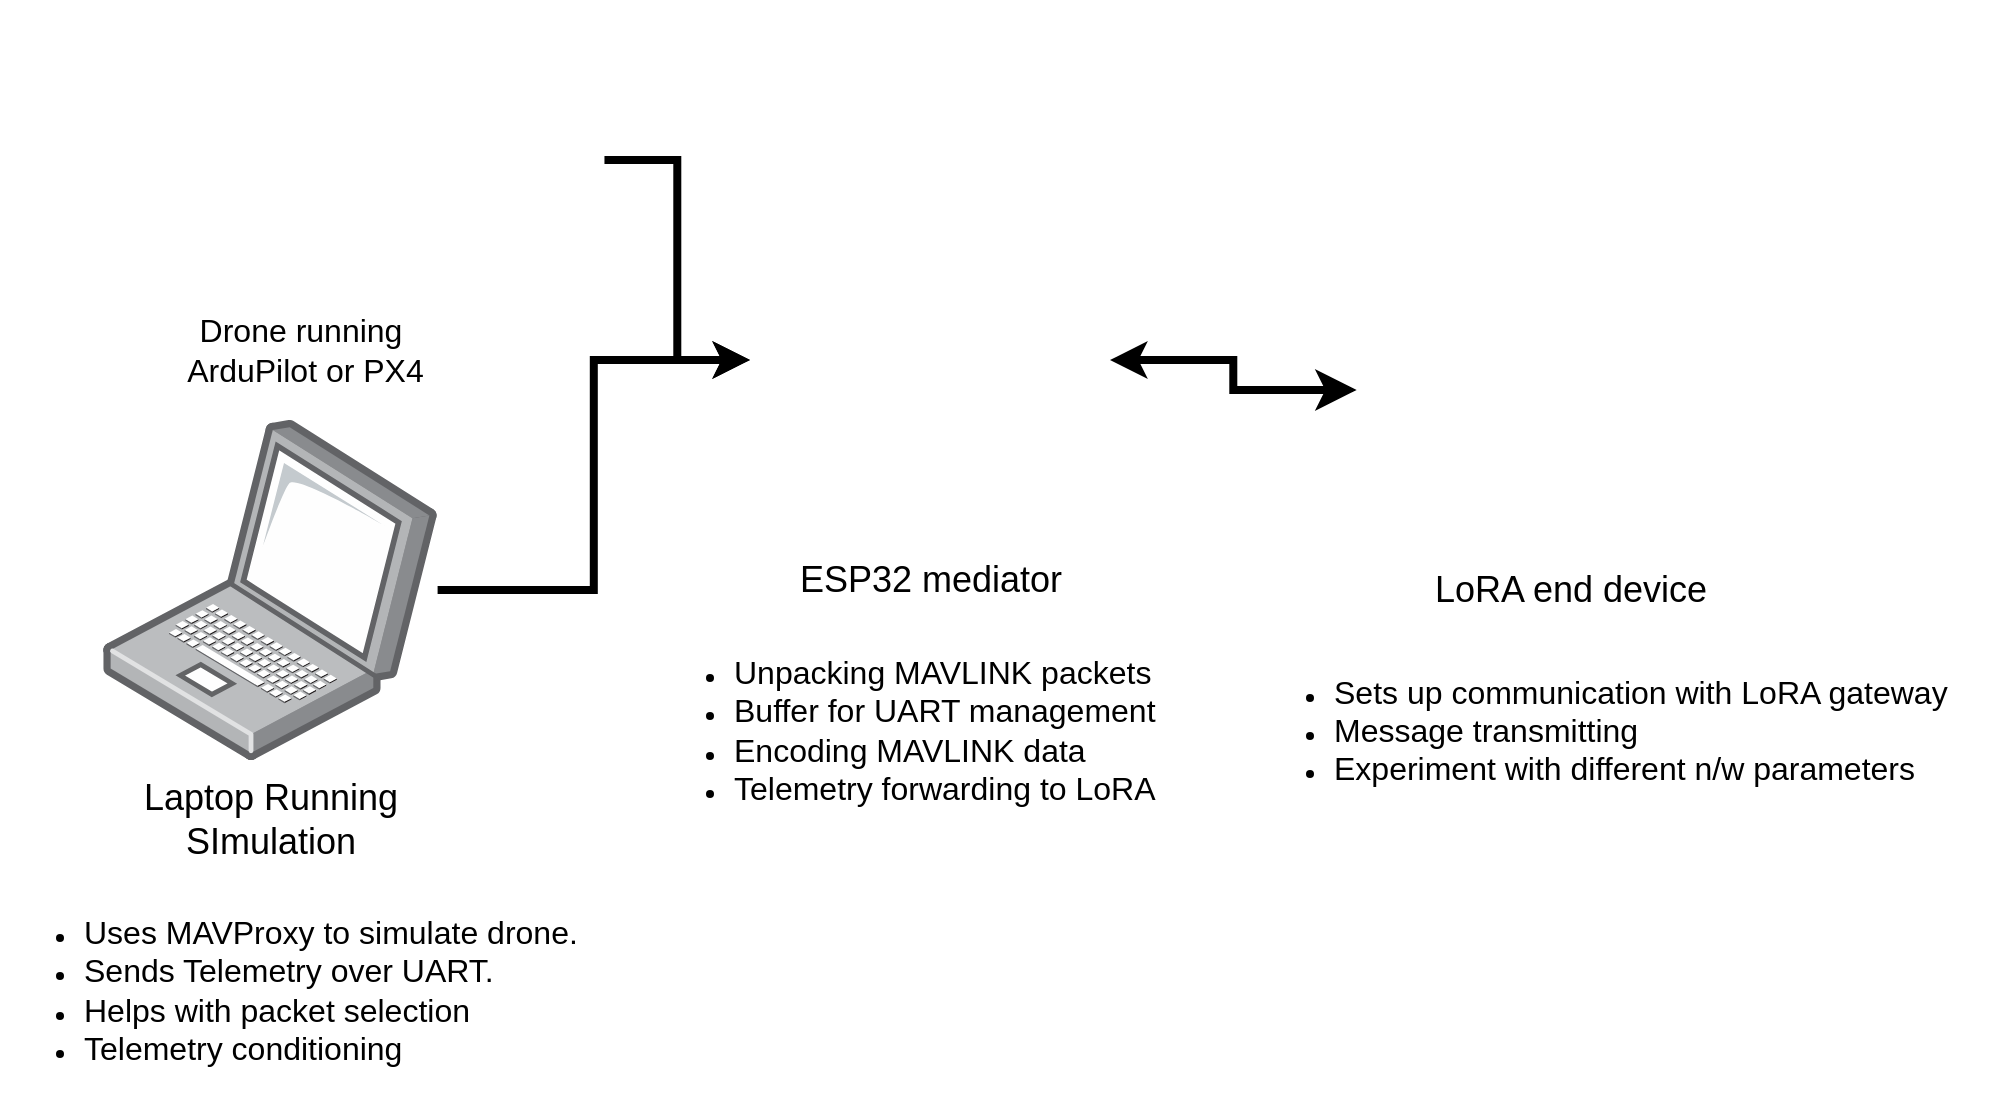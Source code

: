 <mxfile version="26.0.3">
  <diagram name="Page-1" id="Awzh1Q02Zdl5sLoUEWY3">
    <mxGraphModel dx="1434" dy="854" grid="1" gridSize="10" guides="1" tooltips="1" connect="1" arrows="1" fold="1" page="1" pageScale="1" pageWidth="1100" pageHeight="850" math="0" shadow="0">
      <root>
        <mxCell id="0" />
        <mxCell id="1" parent="0" />
        <mxCell id="-SL5K1DrObN9N9OkVDey-18" style="edgeStyle=orthogonalEdgeStyle;rounded=0;orthogonalLoop=1;jettySize=auto;html=1;strokeWidth=4;" parent="1" source="-SL5K1DrObN9N9OkVDey-1" target="-SL5K1DrObN9N9OkVDey-9" edge="1">
          <mxGeometry relative="1" as="geometry" />
        </mxCell>
        <mxCell id="-SL5K1DrObN9N9OkVDey-1" value="" style="image;points=[];aspect=fixed;html=1;align=center;shadow=0;dashed=0;image=img/lib/allied_telesis/computer_and_terminals/Laptop.svg;" parent="1" vertex="1">
          <mxGeometry x="104.19" y="360" width="167.61" height="170" as="geometry" />
        </mxCell>
        <mxCell id="-SL5K1DrObN9N9OkVDey-5" value="&lt;font&gt;Laptop Running SImulation&lt;/font&gt;" style="text;html=1;align=center;verticalAlign=middle;whiteSpace=wrap;rounded=0;fontSize=18;" parent="1" vertex="1">
          <mxGeometry x="80.5" y="530" width="215" height="60" as="geometry" />
        </mxCell>
        <mxCell id="-SL5K1DrObN9N9OkVDey-8" value="&lt;font style=&quot;font-size: 18px;&quot;&gt;ESP32 mediator&lt;/font&gt;" style="text;html=1;align=center;verticalAlign=middle;resizable=0;points=[];autosize=1;strokeColor=none;fillColor=none;" parent="1" vertex="1">
          <mxGeometry x="443" y="420" width="150" height="40" as="geometry" />
        </mxCell>
        <mxCell id="-SL5K1DrObN9N9OkVDey-20" style="edgeStyle=orthogonalEdgeStyle;rounded=0;orthogonalLoop=1;jettySize=auto;html=1;startArrow=classic;startFill=1;endSize=8;sourcePerimeterSpacing=0;strokeWidth=4;" parent="1" source="-SL5K1DrObN9N9OkVDey-9" target="-SL5K1DrObN9N9OkVDey-16" edge="1">
          <mxGeometry relative="1" as="geometry" />
        </mxCell>
        <mxCell id="-SL5K1DrObN9N9OkVDey-9" value="" style="shape=image;verticalLabelPosition=bottom;labelBackgroundColor=default;verticalAlign=top;aspect=fixed;imageAspect=0;image=https://joy-it.net/files/files/Produkte/SBC-NodeMCU-ESP32/SBC-NodeMCU-ESP32-01.png;" parent="1" vertex="1">
          <mxGeometry x="428" y="240" width="180" height="180" as="geometry" />
        </mxCell>
        <mxCell id="-SL5K1DrObN9N9OkVDey-10" value="&lt;ul&gt;&lt;li&gt;&lt;font style=&quot;font-size: 16px;&quot;&gt;Uses MAVProxy to simulate drone.&amp;nbsp;&lt;/font&gt;&lt;/li&gt;&lt;li&gt;&lt;font style=&quot;font-size: 16px;&quot;&gt;Sends Telemetry over UART.&amp;nbsp;&lt;/font&gt;&lt;/li&gt;&lt;li&gt;&lt;font style=&quot;font-size: 16px;&quot;&gt;Helps with packet selection&amp;nbsp;&lt;/font&gt;&lt;/li&gt;&lt;li&gt;&lt;font style=&quot;font-size: 16px;&quot;&gt;Telemetry conditioning&lt;/font&gt;&lt;/li&gt;&lt;/ul&gt;" style="text;html=1;align=left;verticalAlign=middle;whiteSpace=wrap;rounded=0;" parent="1" vertex="1">
          <mxGeometry x="53" y="590" width="295" height="110" as="geometry" />
        </mxCell>
        <mxCell id="-SL5K1DrObN9N9OkVDey-19" style="edgeStyle=orthogonalEdgeStyle;rounded=0;orthogonalLoop=1;jettySize=auto;html=1;strokeWidth=4;" parent="1" source="-SL5K1DrObN9N9OkVDey-12" target="-SL5K1DrObN9N9OkVDey-9" edge="1">
          <mxGeometry relative="1" as="geometry" />
        </mxCell>
        <mxCell id="-SL5K1DrObN9N9OkVDey-12" value="" style="shape=image;verticalLabelPosition=bottom;labelBackgroundColor=default;verticalAlign=top;aspect=fixed;imageAspect=0;image=https://pngimg.com/d/drone_PNG34.png;" parent="1" vertex="1">
          <mxGeometry x="70.78" y="150" width="284.45" height="160" as="geometry" />
        </mxCell>
        <mxCell id="-SL5K1DrObN9N9OkVDey-13" value="&lt;font style=&quot;font-size: 16px;&quot;&gt;Drone running&lt;/font&gt;&lt;div&gt;&lt;font style=&quot;font-size: 16px;&quot;&gt;&amp;nbsp;ArduPilot or PX4&lt;/font&gt;&lt;/div&gt;" style="text;html=1;align=center;verticalAlign=middle;resizable=0;points=[];autosize=1;strokeColor=none;fillColor=none;" parent="1" vertex="1">
          <mxGeometry x="128" y="300" width="150" height="50" as="geometry" />
        </mxCell>
        <mxCell id="-SL5K1DrObN9N9OkVDey-14" value="&lt;ul&gt;&lt;li&gt;&lt;font style=&quot;font-size: 16px;&quot;&gt;Unpacking MAVLINK packets&lt;/font&gt;&lt;/li&gt;&lt;li&gt;&lt;font style=&quot;font-size: 16px;&quot;&gt;Buffer for UART management&lt;/font&gt;&lt;/li&gt;&lt;li&gt;&lt;font style=&quot;font-size: 16px;&quot;&gt;Encoding MAVLINK data&lt;/font&gt;&lt;/li&gt;&lt;li&gt;&lt;font style=&quot;font-size: 16px;&quot;&gt;Telemetry forwarding to LoRA&lt;/font&gt;&lt;/li&gt;&lt;/ul&gt;" style="text;html=1;align=left;verticalAlign=middle;resizable=0;points=[];autosize=1;strokeColor=none;fillColor=none;" parent="1" vertex="1">
          <mxGeometry x="378" y="460" width="270" height="110" as="geometry" />
        </mxCell>
        <mxCell id="-SL5K1DrObN9N9OkVDey-15" value="&lt;font style=&quot;font-size: 18px;&quot;&gt;LoRA end device&lt;/font&gt;" style="text;html=1;align=center;verticalAlign=middle;resizable=0;points=[];autosize=1;strokeColor=none;fillColor=none;" parent="1" vertex="1">
          <mxGeometry x="758.01" y="425" width="160" height="40" as="geometry" />
        </mxCell>
        <mxCell id="-SL5K1DrObN9N9OkVDey-16" value="" style="shape=image;verticalLabelPosition=bottom;labelBackgroundColor=default;verticalAlign=top;aspect=fixed;imageAspect=0;image=https://d2t1xqejof9utc.cloudfront.net/screenshots/pics/944a64d305f4857cee54e957154e14f1/large.png;" parent="1" vertex="1">
          <mxGeometry x="731.34" y="265" width="213.33" height="160" as="geometry" />
        </mxCell>
        <mxCell id="-SL5K1DrObN9N9OkVDey-17" value="&lt;ul&gt;&lt;li&gt;&lt;font style=&quot;font-size: 16px;&quot;&gt;Sets up communication with LoRA gateway&lt;/font&gt;&lt;/li&gt;&lt;li&gt;&lt;font style=&quot;font-size: 16px;&quot;&gt;Message transmitting&lt;/font&gt;&lt;/li&gt;&lt;li&gt;&lt;span style=&quot;font-size: 16px;&quot;&gt;Experiment with different n/w parameters&lt;/span&gt;&lt;/li&gt;&lt;/ul&gt;" style="text;html=1;align=left;verticalAlign=middle;resizable=0;points=[];autosize=1;strokeColor=none;fillColor=none;" parent="1" vertex="1">
          <mxGeometry x="678" y="465" width="370" height="100" as="geometry" />
        </mxCell>
      </root>
    </mxGraphModel>
  </diagram>
</mxfile>
